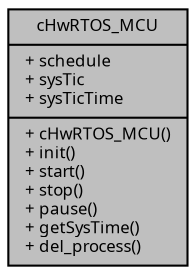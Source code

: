 digraph "cHwRTOS_MCU"
{
  edge [fontname="Sans",fontsize="8",labelfontname="Sans",labelfontsize="8"];
  node [fontname="Sans",fontsize="8",shape=record];
  Node1 [label="{cHwRTOS_MCU\n|+ schedule\l+ sysTic\l+ sysTicTime\l|+ cHwRTOS_MCU()\l+ init()\l+ start()\l+ stop()\l+ pause()\l+ getSysTime()\l+ del_process()\l}",height=0.2,width=0.4,color="black", fillcolor="grey75", style="filled", fontcolor="black"];
}
